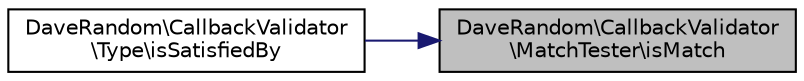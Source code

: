 digraph "DaveRandom\CallbackValidator\MatchTester\isMatch"
{
 // INTERACTIVE_SVG=YES
 // LATEX_PDF_SIZE
  edge [fontname="Helvetica",fontsize="10",labelfontname="Helvetica",labelfontsize="10"];
  node [fontname="Helvetica",fontsize="10",shape=record];
  rankdir="RL";
  Node1 [label="DaveRandom\\CallbackValidator\l\\MatchTester\\isMatch",height=0.2,width=0.4,color="black", fillcolor="grey75", style="filled", fontcolor="black",tooltip=" "];
  Node1 -> Node2 [dir="back",color="midnightblue",fontsize="10",style="solid",fontname="Helvetica"];
  Node2 [label="DaveRandom\\CallbackValidator\l\\Type\\isSatisfiedBy",height=0.2,width=0.4,color="black", fillcolor="white", style="filled",URL="$d6/d33/class_dave_random_1_1_callback_validator_1_1_type.html#ae938ae8443895e806b30b286bae762c3",tooltip=" "];
}
